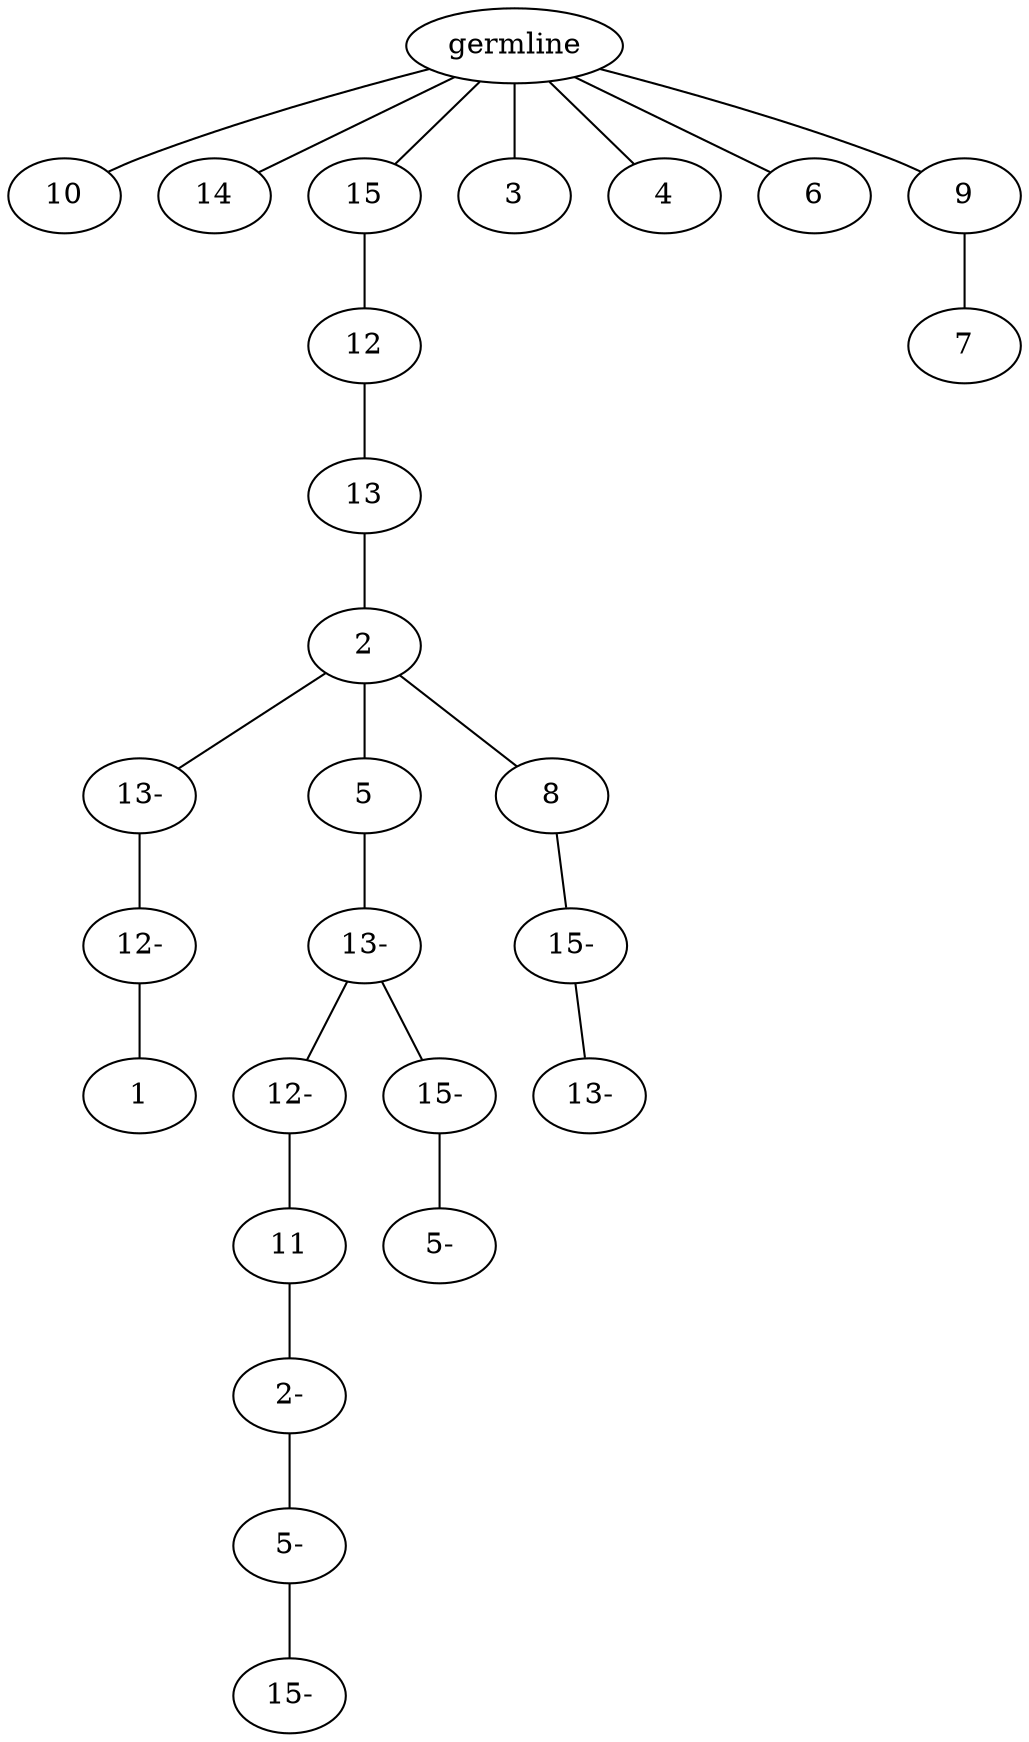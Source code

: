 graph tree {
    "140188758635520" [label="germline"];
    "140188759180096" [label="10"];
    "140188758602320" [label="14"];
    "140188758603280" [label="15"];
    "140188758605248" [label="12"];
    "140188759279552" [label="13"];
    "140188759277920" [label="2"];
    "140188759313760" [label="13-"];
    "140188759313232" [label="12-"];
    "140188759093888" [label="1"];
    "140188759314384" [label="5"];
    "140188759096720" [label="13-"];
    "140188758582848" [label="12-"];
    "140188758584960" [label="11"];
    "140188758582128" [label="2-"];
    "140188758582320" [label="5-"];
    "140188758583808" [label="15-"];
    "140188758581552" [label="15-"];
    "140188758582464" [label="5-"];
    "140188759311888" [label="8"];
    "140188758581888" [label="15-"];
    "140188758584816" [label="13-"];
    "140188758602368" [label="3"];
    "140188758603328" [label="4"];
    "140188759587328" [label="6"];
    "140188759588000" [label="9"];
    "140188759311120" [label="7"];
    "140188758635520" -- "140188759180096";
    "140188758635520" -- "140188758602320";
    "140188758635520" -- "140188758603280";
    "140188758635520" -- "140188758602368";
    "140188758635520" -- "140188758603328";
    "140188758635520" -- "140188759587328";
    "140188758635520" -- "140188759588000";
    "140188758603280" -- "140188758605248";
    "140188758605248" -- "140188759279552";
    "140188759279552" -- "140188759277920";
    "140188759277920" -- "140188759313760";
    "140188759277920" -- "140188759314384";
    "140188759277920" -- "140188759311888";
    "140188759313760" -- "140188759313232";
    "140188759313232" -- "140188759093888";
    "140188759314384" -- "140188759096720";
    "140188759096720" -- "140188758582848";
    "140188759096720" -- "140188758581552";
    "140188758582848" -- "140188758584960";
    "140188758584960" -- "140188758582128";
    "140188758582128" -- "140188758582320";
    "140188758582320" -- "140188758583808";
    "140188758581552" -- "140188758582464";
    "140188759311888" -- "140188758581888";
    "140188758581888" -- "140188758584816";
    "140188759588000" -- "140188759311120";
}
